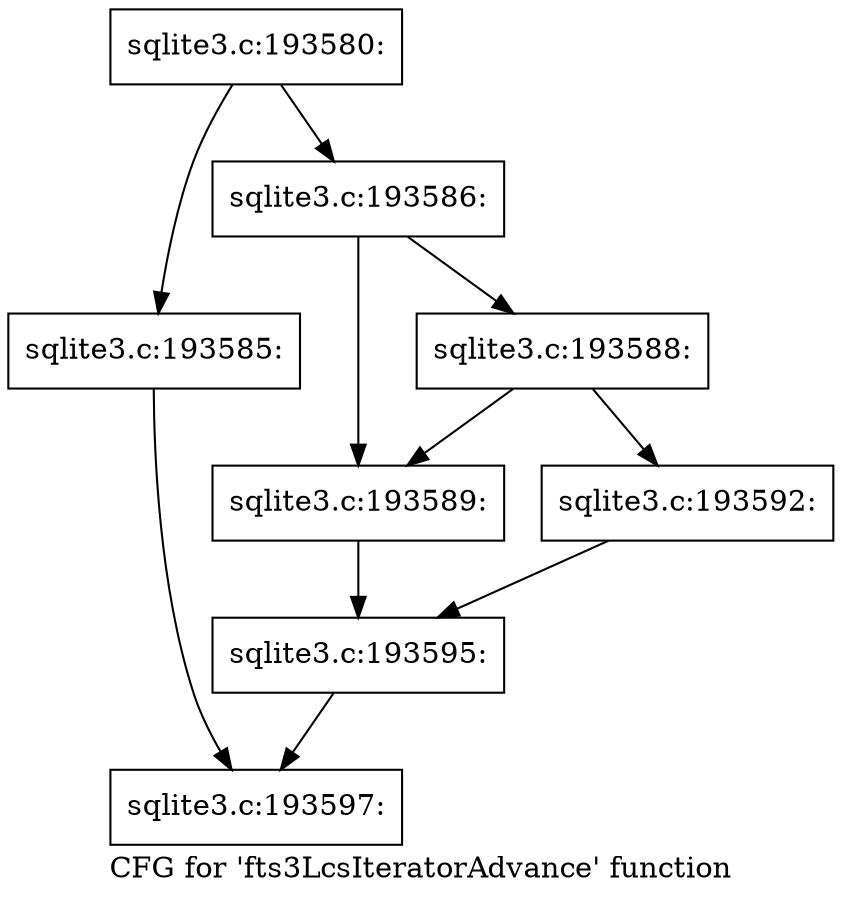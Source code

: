 digraph "CFG for 'fts3LcsIteratorAdvance' function" {
	label="CFG for 'fts3LcsIteratorAdvance' function";

	Node0x55c0fb376290 [shape=record,label="{sqlite3.c:193580:}"];
	Node0x55c0fb376290 -> Node0x55c0fb3872e0;
	Node0x55c0fb376290 -> Node0x55c0fb387330;
	Node0x55c0fb3872e0 [shape=record,label="{sqlite3.c:193585:}"];
	Node0x55c0fb3872e0 -> Node0x55c0fb37d2c0;
	Node0x55c0fb387330 [shape=record,label="{sqlite3.c:193586:}"];
	Node0x55c0fb387330 -> Node0x55c0fb387e40;
	Node0x55c0fb387330 -> Node0x55c0fb387f30;
	Node0x55c0fb387f30 [shape=record,label="{sqlite3.c:193588:}"];
	Node0x55c0fb387f30 -> Node0x55c0fb387e40;
	Node0x55c0fb387f30 -> Node0x55c0fb387ee0;
	Node0x55c0fb387e40 [shape=record,label="{sqlite3.c:193589:}"];
	Node0x55c0fb387e40 -> Node0x55c0fb387e90;
	Node0x55c0fb387ee0 [shape=record,label="{sqlite3.c:193592:}"];
	Node0x55c0fb387ee0 -> Node0x55c0fb387e90;
	Node0x55c0fb387e90 [shape=record,label="{sqlite3.c:193595:}"];
	Node0x55c0fb387e90 -> Node0x55c0fb37d2c0;
	Node0x55c0fb37d2c0 [shape=record,label="{sqlite3.c:193597:}"];
}

